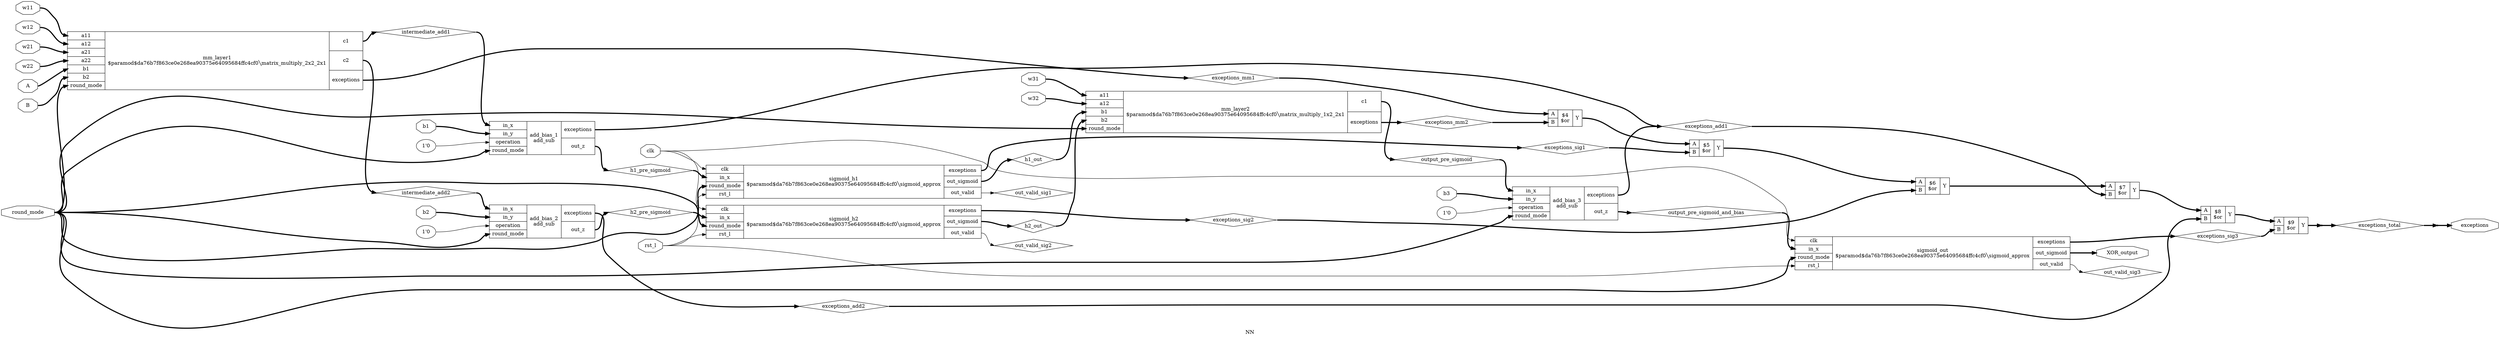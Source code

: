digraph "NN" {
label="NN";
rankdir="LR";
remincross=true;
n7 [ shape=diamond, label="exceptions_total", color="black", fontcolor="black"];
n8 [ shape=diamond, label="intermediate_add2", color="black", fontcolor="black"];
n9 [ shape=diamond, label="intermediate_add1", color="black", fontcolor="black"];
n10 [ shape=diamond, label="out_valid_sig3", color="black", fontcolor="black"];
n11 [ shape=diamond, label="out_valid_sig2", color="black", fontcolor="black"];
n12 [ shape=diamond, label="out_valid_sig1", color="black", fontcolor="black"];
n13 [ shape=diamond, label="exceptions_sig3", color="black", fontcolor="black"];
n14 [ shape=diamond, label="exceptions_add2", color="black", fontcolor="black"];
n15 [ shape=diamond, label="exceptions_add1", color="black", fontcolor="black"];
n16 [ shape=diamond, label="exceptions_sig2", color="black", fontcolor="black"];
n17 [ shape=diamond, label="exceptions_sig1", color="black", fontcolor="black"];
n18 [ shape=diamond, label="exceptions_mm2", color="black", fontcolor="black"];
n19 [ shape=diamond, label="exceptions_mm1", color="black", fontcolor="black"];
n20 [ shape=diamond, label="output_pre_sigmoid_and_bias", color="black", fontcolor="black"];
n21 [ shape=diamond, label="output_pre_sigmoid", color="black", fontcolor="black"];
n22 [ shape=diamond, label="h2_out", color="black", fontcolor="black"];
n23 [ shape=diamond, label="h1_out", color="black", fontcolor="black"];
n24 [ shape=diamond, label="h2_pre_sigmoid", color="black", fontcolor="black"];
n25 [ shape=diamond, label="h1_pre_sigmoid", color="black", fontcolor="black"];
n26 [ shape=octagon, label="exceptions", color="black", fontcolor="black"];
n27 [ shape=octagon, label="XOR_output", color="black", fontcolor="black"];
n28 [ shape=octagon, label="round_mode", color="black", fontcolor="black"];
n29 [ shape=octagon, label="rst_l", color="black", fontcolor="black"];
n30 [ shape=octagon, label="clk", color="black", fontcolor="black"];
n31 [ shape=octagon, label="B", color="black", fontcolor="black"];
n32 [ shape=octagon, label="A", color="black", fontcolor="black"];
n33 [ shape=octagon, label="b3", color="black", fontcolor="black"];
n34 [ shape=octagon, label="w32", color="black", fontcolor="black"];
n35 [ shape=octagon, label="w31", color="black", fontcolor="black"];
n36 [ shape=octagon, label="b2", color="black", fontcolor="black"];
n37 [ shape=octagon, label="b1", color="black", fontcolor="black"];
n38 [ shape=octagon, label="w22", color="black", fontcolor="black"];
n39 [ shape=octagon, label="w21", color="black", fontcolor="black"];
n40 [ shape=octagon, label="w12", color="black", fontcolor="black"];
n41 [ shape=octagon, label="w11", color="black", fontcolor="black"];
c45 [ shape=record, label="{{<p30> clk|<p42> in_x|<p28> round_mode|<p29> rst_l}|sigmoid_out\n$paramod$da76b7f863ce0e268ea90375e64095684ffc4cf0&#9586;sigmoid_approx|{<p26> exceptions|<p43> out_sigmoid|<p44> out_valid}}",  ];
v0 [ label="1'0" ];
c49 [ shape=record, label="{{<p42> in_x|<p46> in_y|<p47> operation|<p28> round_mode}|add_bias_3\nadd_sub|{<p26> exceptions|<p48> out_z}}",  ];
c53 [ shape=record, label="{{<p50> a11|<p51> a12|<p37> b1|<p36> b2|<p28> round_mode}|mm_layer2\n$paramod$da76b7f863ce0e268ea90375e64095684ffc4cf0&#9586;matrix_multiply_1x2_2x1|{<p52> c1|<p26> exceptions}}",  ];
c54 [ shape=record, label="{{<p30> clk|<p42> in_x|<p28> round_mode|<p29> rst_l}|sigmoid_h2\n$paramod$da76b7f863ce0e268ea90375e64095684ffc4cf0&#9586;sigmoid_approx|{<p26> exceptions|<p43> out_sigmoid|<p44> out_valid}}",  ];
c55 [ shape=record, label="{{<p30> clk|<p42> in_x|<p28> round_mode|<p29> rst_l}|sigmoid_h1\n$paramod$da76b7f863ce0e268ea90375e64095684ffc4cf0&#9586;sigmoid_approx|{<p26> exceptions|<p43> out_sigmoid|<p44> out_valid}}",  ];
v1 [ label="1'0" ];
c56 [ shape=record, label="{{<p42> in_x|<p46> in_y|<p47> operation|<p28> round_mode}|add_bias_2\nadd_sub|{<p26> exceptions|<p48> out_z}}",  ];
v2 [ label="1'0" ];
c57 [ shape=record, label="{{<p42> in_x|<p46> in_y|<p47> operation|<p28> round_mode}|add_bias_1\nadd_sub|{<p26> exceptions|<p48> out_z}}",  ];
c61 [ shape=record, label="{{<p50> a11|<p51> a12|<p58> a21|<p59> a22|<p37> b1|<p36> b2|<p28> round_mode}|mm_layer1\n$paramod$da76b7f863ce0e268ea90375e64095684ffc4cf0&#9586;matrix_multiply_2x2_2x1|{<p52> c1|<p60> c2|<p26> exceptions}}",  ];
c63 [ shape=record, label="{{<p32> A|<p31> B}|$9\n$or|{<p62> Y}}",  ];
c64 [ shape=record, label="{{<p32> A|<p31> B}|$8\n$or|{<p62> Y}}",  ];
c65 [ shape=record, label="{{<p32> A|<p31> B}|$7\n$or|{<p62> Y}}",  ];
c66 [ shape=record, label="{{<p32> A|<p31> B}|$6\n$or|{<p62> Y}}",  ];
c67 [ shape=record, label="{{<p32> A|<p31> B}|$5\n$or|{<p62> Y}}",  ];
c68 [ shape=record, label="{{<p32> A|<p31> B}|$4\n$or|{<p62> Y}}",  ];
x3 [shape=point, ];
x4 [shape=point, ];
c63:p62:e -> x3:w [color="black", fontcolor="black", style="setlinewidth(3)", label=""];
c45:p44:e -> n10:w [color="black", fontcolor="black", label=""];
c54:p44:e -> n11:w [color="black", fontcolor="black", label=""];
c55:p44:e -> n12:w [color="black", fontcolor="black", label=""];
c45:p26:e -> n13:w [color="black", fontcolor="black", style="setlinewidth(3)", label=""];
n13:e -> c63:p31:w [color="black", fontcolor="black", style="setlinewidth(3)", label=""];
c56:p26:e -> n14:w [color="black", fontcolor="black", style="setlinewidth(3)", label=""];
n14:e -> c64:p31:w [color="black", fontcolor="black", style="setlinewidth(3)", label=""];
c49:p26:e -> n15:w [color="black", fontcolor="black", style="setlinewidth(3)", label=""];
c57:p26:e -> n15:w [color="black", fontcolor="black", style="setlinewidth(3)", label=""];
n15:e -> c65:p31:w [color="black", fontcolor="black", style="setlinewidth(3)", label=""];
c54:p26:e -> n16:w [color="black", fontcolor="black", style="setlinewidth(3)", label=""];
n16:e -> c66:p31:w [color="black", fontcolor="black", style="setlinewidth(3)", label=""];
c55:p26:e -> n17:w [color="black", fontcolor="black", style="setlinewidth(3)", label=""];
n17:e -> c67:p31:w [color="black", fontcolor="black", style="setlinewidth(3)", label=""];
c53:p26:e -> n18:w [color="black", fontcolor="black", style="setlinewidth(3)", label=""];
n18:e -> c68:p31:w [color="black", fontcolor="black", style="setlinewidth(3)", label=""];
c61:p26:e -> n19:w [color="black", fontcolor="black", style="setlinewidth(3)", label=""];
n19:e -> c68:p32:w [color="black", fontcolor="black", style="setlinewidth(3)", label=""];
c64:p62:e -> c63:p32:w [color="black", fontcolor="black", style="setlinewidth(3)", label=""];
c49:p48:e -> n20:w [color="black", fontcolor="black", style="setlinewidth(3)", label=""];
n20:e -> c45:p42:w [color="black", fontcolor="black", style="setlinewidth(3)", label=""];
c53:p52:e -> n21:w [color="black", fontcolor="black", style="setlinewidth(3)", label=""];
n21:e -> c49:p42:w [color="black", fontcolor="black", style="setlinewidth(3)", label=""];
c54:p43:e -> n22:w [color="black", fontcolor="black", style="setlinewidth(3)", label=""];
n22:e -> c53:p36:w [color="black", fontcolor="black", style="setlinewidth(3)", label=""];
c55:p43:e -> n23:w [color="black", fontcolor="black", style="setlinewidth(3)", label=""];
n23:e -> c53:p37:w [color="black", fontcolor="black", style="setlinewidth(3)", label=""];
c56:p48:e -> n24:w [color="black", fontcolor="black", style="setlinewidth(3)", label=""];
n24:e -> c54:p42:w [color="black", fontcolor="black", style="setlinewidth(3)", label=""];
c57:p48:e -> n25:w [color="black", fontcolor="black", style="setlinewidth(3)", label=""];
n25:e -> c55:p42:w [color="black", fontcolor="black", style="setlinewidth(3)", label=""];
x4:e -> n26:w [color="black", fontcolor="black", style="setlinewidth(3)", label=""];
c45:p43:e -> n27:w [color="black", fontcolor="black", style="setlinewidth(3)", label=""];
n28:e -> c45:p28:w [color="black", fontcolor="black", style="setlinewidth(3)", label=""];
n28:e -> c49:p28:w [color="black", fontcolor="black", style="setlinewidth(3)", label=""];
n28:e -> c53:p28:w [color="black", fontcolor="black", style="setlinewidth(3)", label=""];
n28:e -> c54:p28:w [color="black", fontcolor="black", style="setlinewidth(3)", label=""];
n28:e -> c55:p28:w [color="black", fontcolor="black", style="setlinewidth(3)", label=""];
n28:e -> c56:p28:w [color="black", fontcolor="black", style="setlinewidth(3)", label=""];
n28:e -> c57:p28:w [color="black", fontcolor="black", style="setlinewidth(3)", label=""];
n28:e -> c61:p28:w [color="black", fontcolor="black", style="setlinewidth(3)", label=""];
n29:e -> c45:p29:w [color="black", fontcolor="black", label=""];
n29:e -> c54:p29:w [color="black", fontcolor="black", label=""];
n29:e -> c55:p29:w [color="black", fontcolor="black", label=""];
c65:p62:e -> c64:p32:w [color="black", fontcolor="black", style="setlinewidth(3)", label=""];
n30:e -> c45:p30:w [color="black", fontcolor="black", label=""];
n30:e -> c54:p30:w [color="black", fontcolor="black", label=""];
n30:e -> c55:p30:w [color="black", fontcolor="black", label=""];
n31:e -> c61:p36:w [color="black", fontcolor="black", style="setlinewidth(3)", label=""];
n32:e -> c61:p37:w [color="black", fontcolor="black", style="setlinewidth(3)", label=""];
n33:e -> c49:p46:w [color="black", fontcolor="black", style="setlinewidth(3)", label=""];
n34:e -> c53:p51:w [color="black", fontcolor="black", style="setlinewidth(3)", label=""];
n35:e -> c53:p50:w [color="black", fontcolor="black", style="setlinewidth(3)", label=""];
n36:e -> c56:p46:w [color="black", fontcolor="black", style="setlinewidth(3)", label=""];
n37:e -> c57:p46:w [color="black", fontcolor="black", style="setlinewidth(3)", label=""];
n38:e -> c61:p59:w [color="black", fontcolor="black", style="setlinewidth(3)", label=""];
n39:e -> c61:p58:w [color="black", fontcolor="black", style="setlinewidth(3)", label=""];
c66:p62:e -> c65:p32:w [color="black", fontcolor="black", style="setlinewidth(3)", label=""];
n40:e -> c61:p51:w [color="black", fontcolor="black", style="setlinewidth(3)", label=""];
n41:e -> c61:p50:w [color="black", fontcolor="black", style="setlinewidth(3)", label=""];
c67:p62:e -> c66:p32:w [color="black", fontcolor="black", style="setlinewidth(3)", label=""];
c68:p62:e -> c67:p32:w [color="black", fontcolor="black", style="setlinewidth(3)", label=""];
x3:e -> n7:w [color="black", fontcolor="black", style="setlinewidth(3)", label=""];
n7:e -> x4:w [color="black", fontcolor="black", style="setlinewidth(3)", label=""];
c61:p60:e -> n8:w [color="black", fontcolor="black", style="setlinewidth(3)", label=""];
n8:e -> c56:p42:w [color="black", fontcolor="black", style="setlinewidth(3)", label=""];
c61:p52:e -> n9:w [color="black", fontcolor="black", style="setlinewidth(3)", label=""];
n9:e -> c57:p42:w [color="black", fontcolor="black", style="setlinewidth(3)", label=""];
v0:e -> c49:p47:w [color="black", fontcolor="black", label=""];
v1:e -> c56:p47:w [color="black", fontcolor="black", label=""];
v2:e -> c57:p47:w [color="black", fontcolor="black", label=""];
}
